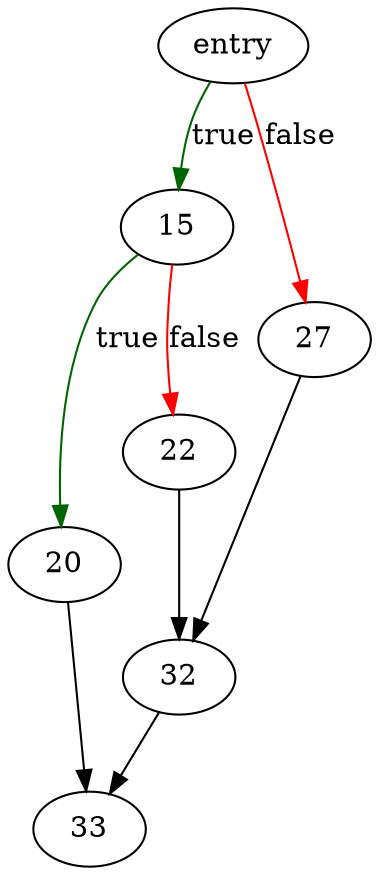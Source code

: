 digraph "copyPayload" {
	// Node definitions.
	5 [label=entry];
	15;
	20;
	22;
	27;
	32;
	33;

	// Edge definitions.
	5 -> 15 [
		color=darkgreen
		label=true
	];
	5 -> 27 [
		color=red
		label=false
	];
	15 -> 20 [
		color=darkgreen
		label=true
	];
	15 -> 22 [
		color=red
		label=false
	];
	20 -> 33;
	22 -> 32;
	27 -> 32;
	32 -> 33;
}